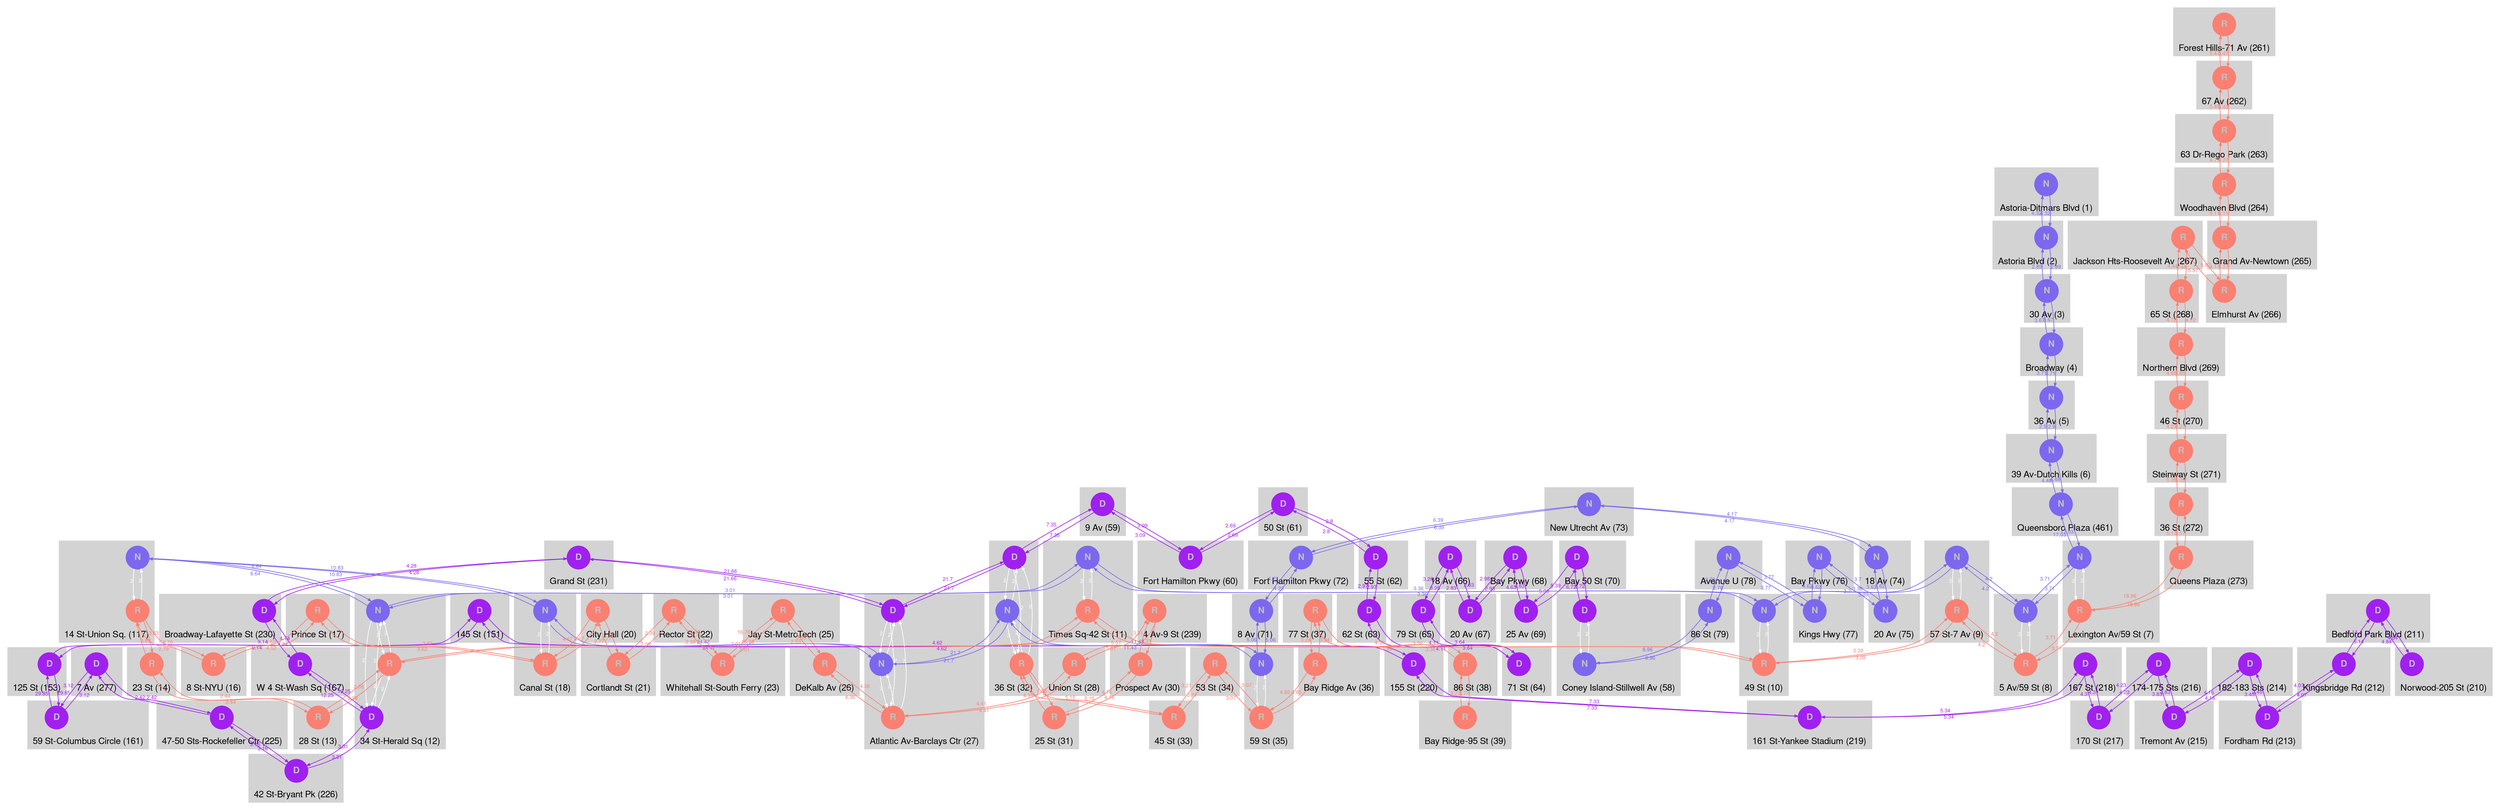 
digraph G {
	fontname="Helvetica,Arial,sans-serif";
	node [fontname="Helvetica,Arial,sans-serif bold" labelloc="c" shape="circle"];
	edge [fontname="Helvetica,Arial,sans-serif" fontsize=8 arrowsize=0.5];
  
  subgraph cluster_151 {
    style=filled;
		color=lightgrey;
		labelloc="b";
		node [style=filled];
    node [label="D" color=purple, fontcolor=gray]"151_D";
		label = "145 St (151)";
	}

  subgraph cluster_153 {
    style=filled;
		color=lightgrey;
		labelloc="b";
		node [style=filled];
    node [label="D" color=purple, fontcolor=gray]"153_D";
		label = "125 St (153)";
	}

  subgraph cluster_161 {
    style=filled;
		color=lightgrey;
		labelloc="b";
		node [style=filled];
    node [label="D" color=purple, fontcolor=gray]"161_D";
		label = "59 St-Columbus Circle (161)";
	}

  subgraph cluster_167 {
    style=filled;
		color=lightgrey;
		labelloc="b";
		node [style=filled];
    node [label="D" color=purple, fontcolor=gray]"167_D";
		label = "W 4 St-Wash Sq (167)";
	}

  subgraph cluster_25 {
    style=filled;
		color=lightgrey;
		labelloc="b";
		node [style=filled];
    node [label="R" color=salmon, fontcolor=gray]"25_R";
		label = "Jay St-MetroTech (25)";
	}

  subgraph cluster_211 {
    style=filled;
		color=lightgrey;
		labelloc="b";
		node [style=filled];
    node [label="D" color=purple, fontcolor=gray]"211_D";
		label = "Bedford Park Blvd (211)";
	}

  subgraph cluster_212 {
    style=filled;
		color=lightgrey;
		labelloc="b";
		node [style=filled];
    node [label="D" color=purple, fontcolor=gray]"212_D";
		label = "Kingsbridge Rd (212)";
	}

  subgraph cluster_213 {
    style=filled;
		color=lightgrey;
		labelloc="b";
		node [style=filled];
    node [label="D" color=purple, fontcolor=gray]"213_D";
		label = "Fordham Rd (213)";
	}

  subgraph cluster_214 {
    style=filled;
		color=lightgrey;
		labelloc="b";
		node [style=filled];
    node [label="D" color=purple, fontcolor=gray]"214_D";
		label = "182-183 Sts (214)";
	}

  subgraph cluster_215 {
    style=filled;
		color=lightgrey;
		labelloc="b";
		node [style=filled];
    node [label="D" color=purple, fontcolor=gray]"215_D";
		label = "Tremont Av (215)";
	}

  subgraph cluster_216 {
    style=filled;
		color=lightgrey;
		labelloc="b";
		node [style=filled];
    node [label="D" color=purple, fontcolor=gray]"216_D";
		label = "174-175 Sts (216)";
	}

  subgraph cluster_217 {
    style=filled;
		color=lightgrey;
		labelloc="b";
		node [style=filled];
    node [label="D" color=purple, fontcolor=gray]"217_D";
		label = "170 St (217)";
	}

  subgraph cluster_218 {
    style=filled;
		color=lightgrey;
		labelloc="b";
		node [style=filled];
    node [label="D" color=purple, fontcolor=gray]"218_D";
		label = "167 St (218)";
	}

  subgraph cluster_220 {
    style=filled;
		color=lightgrey;
		labelloc="b";
		node [style=filled];
    node [label="D" color=purple, fontcolor=gray]"220_D";
		label = "155 St (220)";
	}

  subgraph cluster_231 {
    style=filled;
		color=lightgrey;
		labelloc="b";
		node [style=filled];
    node [label="D" color=purple, fontcolor=gray]"231_D";
		label = "Grand St (231)";
	}

  subgraph cluster_219 {
    style=filled;
		color=lightgrey;
		labelloc="b";
		node [style=filled];
    node [label="D" color=purple, fontcolor=gray]"219_D";
		label = "161 St-Yankee Stadium (219)";
	}

  subgraph cluster_277 {
    style=filled;
		color=lightgrey;
		labelloc="b";
		node [style=filled];
    node [label="D" color=purple, fontcolor=gray]"277_D";
		label = "7 Av (277)";
	}

  subgraph cluster_225 {
    style=filled;
		color=lightgrey;
		labelloc="b";
		node [style=filled];
    node [label="D" color=purple, fontcolor=gray]"225_D";
		label = "47-50 Sts-Rockefeller Ctr (225)";
	}

  subgraph cluster_226 {
    style=filled;
		color=lightgrey;
		labelloc="b";
		node [style=filled];
    node [label="D" color=purple, fontcolor=gray]"226_D";
		label = "42 St-Bryant Pk (226)";
	}

  subgraph cluster_230 {
    style=filled;
		color=lightgrey;
		labelloc="b";
		node [style=filled];
    node [label="D" color=purple, fontcolor=gray]"230_D";
		label = "Broadway-Lafayette St (230)";
	}

  subgraph cluster_26 {
    style=filled;
		color=lightgrey;
		labelloc="b";
		node [style=filled];
    node [label="R" color=salmon, fontcolor=gray]"26_R";
		label = "DeKalb Av (26)";
	}

  subgraph cluster_59 {
    style=filled;
		color=lightgrey;
		labelloc="b";
		node [style=filled];
    node [label="D" color=purple, fontcolor=gray]"59_D";
		label = "9 Av (59)";
	}

  subgraph cluster_60 {
    style=filled;
		color=lightgrey;
		labelloc="b";
		node [style=filled];
    node [label="D" color=purple, fontcolor=gray]"60_D";
		label = "Fort Hamilton Pkwy (60)";
	}

  subgraph cluster_61 {
    style=filled;
		color=lightgrey;
		labelloc="b";
		node [style=filled];
    node [label="D" color=purple, fontcolor=gray]"61_D";
		label = "50 St (61)";
	}

  subgraph cluster_62 {
    style=filled;
		color=lightgrey;
		labelloc="b";
		node [style=filled];
    node [label="D" color=purple, fontcolor=gray]"62_D";
		label = "55 St (62)";
	}

  subgraph cluster_63 {
    style=filled;
		color=lightgrey;
		labelloc="b";
		node [style=filled];
    node [label="D" color=purple, fontcolor=gray]"63_D";
		label = "62 St (63)";
	}

  subgraph cluster_64 {
    style=filled;
		color=lightgrey;
		labelloc="b";
		node [style=filled];
    node [label="D" color=purple, fontcolor=gray]"64_D";
		label = "71 St (64)";
	}

  subgraph cluster_65 {
    style=filled;
		color=lightgrey;
		labelloc="b";
		node [style=filled];
    node [label="D" color=purple, fontcolor=gray]"65_D";
		label = "79 St (65)";
	}

  subgraph cluster_66 {
    style=filled;
		color=lightgrey;
		labelloc="b";
		node [style=filled];
    node [label="D" color=purple, fontcolor=gray]"66_D";
		label = "18 Av (66)";
	}

  subgraph cluster_67 {
    style=filled;
		color=lightgrey;
		labelloc="b";
		node [style=filled];
    node [label="D" color=purple, fontcolor=gray]"67_D";
		label = "20 Av (67)";
	}

  subgraph cluster_68 {
    style=filled;
		color=lightgrey;
		labelloc="b";
		node [style=filled];
    node [label="D" color=purple, fontcolor=gray]"68_D";
		label = "Bay Pkwy (68)";
	}

  subgraph cluster_69 {
    style=filled;
		color=lightgrey;
		labelloc="b";
		node [style=filled];
    node [label="D" color=purple, fontcolor=gray]"69_D";
		label = "25 Av (69)";
	}

  subgraph cluster_70 {
    style=filled;
		color=lightgrey;
		labelloc="b";
		node [style=filled];
    node [label="D" color=purple, fontcolor=gray]"70_D";
		label = "Bay 50 St (70)";
	}

  subgraph cluster_210 {
    style=filled;
		color=lightgrey;
		labelloc="b";
		node [style=filled];
    node [label="D" color=purple, fontcolor=gray]"210_D";
		label = "Norwood-205 St (210)";
	}

  subgraph cluster_58 {
    style=filled;
		color=lightgrey;
		labelloc="b";
		node [style=filled];
    node [label="D" color=purple, fontcolor=gray]"58_D";
		node [label="N" color=mediumslateblue, fontcolor=gray]"58_N";
		label = "Coney Island-Stillwell Av (58)";
	}

  subgraph cluster_32 {
    style=filled;
		color=lightgrey;
		labelloc="b";
		node [style=filled];
    node [label="D" color=purple, fontcolor=gray]"32_D";
		node [label="N" color=mediumslateblue, fontcolor=gray]"32_N";
		node [label="R" color=salmon, fontcolor=gray]"32_R";
		label = "36 St (32)";
	}

  subgraph cluster_27 {
    style=filled;
		color=lightgrey;
		labelloc="b";
		node [style=filled];
    node [label="D" color=purple, fontcolor=gray]"27_D";
		node [label="N" color=mediumslateblue, fontcolor=gray]"27_N";
		node [label="R" color=salmon, fontcolor=gray]"27_R";
		label = "Atlantic Av-Barclays Ctr (27)";
	}

  subgraph cluster_261 {
    style=filled;
		color=lightgrey;
		labelloc="b";
		node [style=filled];
    node [label="R" color=salmon, fontcolor=gray]"261_R";
		label = "Forest Hills-71 Av (261)";
	}

  subgraph cluster_267 {
    style=filled;
		color=lightgrey;
		labelloc="b";
		node [style=filled];
    node [label="R" color=salmon, fontcolor=gray]"267_R";
		label = "Jackson Hts-Roosevelt Av (267)";
	}

  subgraph cluster_273 {
    style=filled;
		color=lightgrey;
		labelloc="b";
		node [style=filled];
    node [label="R" color=salmon, fontcolor=gray]"273_R";
		label = "Queens Plaza (273)";
	}

  subgraph cluster_239 {
    style=filled;
		color=lightgrey;
		labelloc="b";
		node [style=filled];
    node [label="R" color=salmon, fontcolor=gray]"239_R";
		label = "4 Av-9 St (239)";
	}

  subgraph cluster_117 {
    style=filled;
		color=lightgrey;
		labelloc="b";
		node [style=filled];
    node [label="N" color=mediumslateblue, fontcolor=gray]"117_N";
		node [label="R" color=salmon, fontcolor=gray]"117_R";
		label = "14 St-Union Sq. (117)";
	}

  subgraph cluster_262 {
    style=filled;
		color=lightgrey;
		labelloc="b";
		node [style=filled];
    node [label="R" color=salmon, fontcolor=gray]"262_R";
		label = "67 Av (262)";
	}

  subgraph cluster_263 {
    style=filled;
		color=lightgrey;
		labelloc="b";
		node [style=filled];
    node [label="R" color=salmon, fontcolor=gray]"263_R";
		label = "63 Dr-Rego Park (263)";
	}

  subgraph cluster_264 {
    style=filled;
		color=lightgrey;
		labelloc="b";
		node [style=filled];
    node [label="R" color=salmon, fontcolor=gray]"264_R";
		label = "Woodhaven Blvd (264)";
	}

  subgraph cluster_265 {
    style=filled;
		color=lightgrey;
		labelloc="b";
		node [style=filled];
    node [label="R" color=salmon, fontcolor=gray]"265_R";
		label = "Grand Av-Newtown (265)";
	}

  subgraph cluster_266 {
    style=filled;
		color=lightgrey;
		labelloc="b";
		node [style=filled];
    node [label="R" color=salmon, fontcolor=gray]"266_R";
		label = "Elmhurst Av (266)";
	}

  subgraph cluster_268 {
    style=filled;
		color=lightgrey;
		labelloc="b";
		node [style=filled];
    node [label="R" color=salmon, fontcolor=gray]"268_R";
		label = "65 St (268)";
	}

  subgraph cluster_269 {
    style=filled;
		color=lightgrey;
		labelloc="b";
		node [style=filled];
    node [label="R" color=salmon, fontcolor=gray]"269_R";
		label = "Northern Blvd (269)";
	}

  subgraph cluster_270 {
    style=filled;
		color=lightgrey;
		labelloc="b";
		node [style=filled];
    node [label="R" color=salmon, fontcolor=gray]"270_R";
		label = "46 St (270)";
	}

  subgraph cluster_271 {
    style=filled;
		color=lightgrey;
		labelloc="b";
		node [style=filled];
    node [label="R" color=salmon, fontcolor=gray]"271_R";
		label = "Steinway St (271)";
	}

  subgraph cluster_272 {
    style=filled;
		color=lightgrey;
		labelloc="b";
		node [style=filled];
    node [label="R" color=salmon, fontcolor=gray]"272_R";
		label = "36 St (272)";
	}

  subgraph cluster_71 {
    style=filled;
		color=lightgrey;
		labelloc="b";
		node [style=filled];
    node [label="N" color=mediumslateblue, fontcolor=gray]"71_N";
		label = "8 Av (71)";
	}

  subgraph cluster_72 {
    style=filled;
		color=lightgrey;
		labelloc="b";
		node [style=filled];
    node [label="N" color=mediumslateblue, fontcolor=gray]"72_N";
		label = "Fort Hamilton Pkwy (72)";
	}

  subgraph cluster_73 {
    style=filled;
		color=lightgrey;
		labelloc="b";
		node [style=filled];
    node [label="N" color=mediumslateblue, fontcolor=gray]"73_N";
		label = "New Utrecht Av (73)";
	}

  subgraph cluster_74 {
    style=filled;
		color=lightgrey;
		labelloc="b";
		node [style=filled];
    node [label="N" color=mediumslateblue, fontcolor=gray]"74_N";
		label = "18 Av (74)";
	}

  subgraph cluster_75 {
    style=filled;
		color=lightgrey;
		labelloc="b";
		node [style=filled];
    node [label="N" color=mediumslateblue, fontcolor=gray]"75_N";
		label = "20 Av (75)";
	}

  subgraph cluster_76 {
    style=filled;
		color=lightgrey;
		labelloc="b";
		node [style=filled];
    node [label="N" color=mediumslateblue, fontcolor=gray]"76_N";
		label = "Bay Pkwy (76)";
	}

  subgraph cluster_77 {
    style=filled;
		color=lightgrey;
		labelloc="b";
		node [style=filled];
    node [label="N" color=mediumslateblue, fontcolor=gray]"77_N";
		label = "Kings Hwy (77)";
	}

  subgraph cluster_78 {
    style=filled;
		color=lightgrey;
		labelloc="b";
		node [style=filled];
    node [label="N" color=mediumslateblue, fontcolor=gray]"78_N";
		label = "Avenue U (78)";
	}

  subgraph cluster_79 {
    style=filled;
		color=lightgrey;
		labelloc="b";
		node [style=filled];
    node [label="N" color=mediumslateblue, fontcolor=gray]"79_N";
		label = "86 St (79)";
	}

  subgraph cluster_11 {
    style=filled;
		color=lightgrey;
		labelloc="b";
		node [style=filled];
    node [label="N" color=mediumslateblue, fontcolor=gray]"11_N";
		node [label="R" color=salmon, fontcolor=gray]"11_R";
		label = "Times Sq-42 St (11)";
	}

  subgraph cluster_9 {
    style=filled;
		color=lightgrey;
		labelloc="b";
		node [style=filled];
    node [label="N" color=mediumslateblue, fontcolor=gray]"9_N";
		node [label="R" color=salmon, fontcolor=gray]"9_R";
		label = "57 St-7 Av (9)";
	}

  subgraph cluster_12 {
    style=filled;
		color=lightgrey;
		labelloc="b";
		node [style=filled];
    node [label="N" color=mediumslateblue, fontcolor=gray]"12_N";
		node [label="R" color=salmon, fontcolor=gray]"12_R";
		node [label="D" color=purple, fontcolor=gray]"12_D";
		label = "34 St-Herald Sq (12)";
	}

  subgraph cluster_35 {
    style=filled;
		color=lightgrey;
		labelloc="b";
		node [style=filled];
    node [label="N" color=mediumslateblue, fontcolor=gray]"35_N";
		node [label="R" color=salmon, fontcolor=gray]"35_R";
		label = "59 St (35)";
	}

  subgraph cluster_10 {
    style=filled;
		color=lightgrey;
		labelloc="b";
		node [style=filled];
    node [label="N" color=mediumslateblue, fontcolor=gray]"10_N";
		node [label="R" color=salmon, fontcolor=gray]"10_R";
		label = "49 St (10)";
	}

  subgraph cluster_1 {
    style=filled;
		color=lightgrey;
		labelloc="b";
		node [style=filled];
    node [label="N" color=mediumslateblue, fontcolor=gray]"1_N";
		label = "Astoria-Ditmars Blvd (1)";
	}

  subgraph cluster_2 {
    style=filled;
		color=lightgrey;
		labelloc="b";
		node [style=filled];
    node [label="N" color=mediumslateblue, fontcolor=gray]"2_N";
		label = "Astoria Blvd (2)";
	}

  subgraph cluster_3 {
    style=filled;
		color=lightgrey;
		labelloc="b";
		node [style=filled];
    node [label="N" color=mediumslateblue, fontcolor=gray]"3_N";
		label = "30 Av (3)";
	}

  subgraph cluster_4 {
    style=filled;
		color=lightgrey;
		labelloc="b";
		node [style=filled];
    node [label="N" color=mediumslateblue, fontcolor=gray]"4_N";
		label = "Broadway (4)";
	}

  subgraph cluster_5 {
    style=filled;
		color=lightgrey;
		labelloc="b";
		node [style=filled];
    node [label="N" color=mediumslateblue, fontcolor=gray]"5_N";
		label = "36 Av (5)";
	}

  subgraph cluster_6 {
    style=filled;
		color=lightgrey;
		labelloc="b";
		node [style=filled];
    node [label="N" color=mediumslateblue, fontcolor=gray]"6_N";
		label = "39 Av-Dutch Kills (6)";
	}

  subgraph cluster_461 {
    style=filled;
		color=lightgrey;
		labelloc="b";
		node [style=filled];
    node [label="N" color=mediumslateblue, fontcolor=gray]"461_N";
		label = "Queensboro Plaza (461)";
	}

  subgraph cluster_7 {
    style=filled;
		color=lightgrey;
		labelloc="b";
		node [style=filled];
    node [label="N" color=mediumslateblue, fontcolor=gray]"7_N";
		node [label="R" color=salmon, fontcolor=gray]"7_R";
		label = "Lexington Av/59 St (7)";
	}

  subgraph cluster_8 {
    style=filled;
		color=lightgrey;
		labelloc="b";
		node [style=filled];
    node [label="N" color=mediumslateblue, fontcolor=gray]"8_N";
		node [label="R" color=salmon, fontcolor=gray]"8_R";
		label = "5 Av/59 St (8)";
	}

  subgraph cluster_28 {
    style=filled;
		color=lightgrey;
		labelloc="b";
		node [style=filled];
    node [label="R" color=salmon, fontcolor=gray]"28_R";
		label = "Union St (28)";
	}

  subgraph cluster_30 {
    style=filled;
		color=lightgrey;
		labelloc="b";
		node [style=filled];
    node [label="R" color=salmon, fontcolor=gray]"30_R";
		label = "Prospect Av (30)";
	}

  subgraph cluster_31 {
    style=filled;
		color=lightgrey;
		labelloc="b";
		node [style=filled];
    node [label="R" color=salmon, fontcolor=gray]"31_R";
		label = "25 St (31)";
	}

  subgraph cluster_33 {
    style=filled;
		color=lightgrey;
		labelloc="b";
		node [style=filled];
    node [label="R" color=salmon, fontcolor=gray]"33_R";
		label = "45 St (33)";
	}

  subgraph cluster_34 {
    style=filled;
		color=lightgrey;
		labelloc="b";
		node [style=filled];
    node [label="R" color=salmon, fontcolor=gray]"34_R";
		label = "53 St (34)";
	}

  subgraph cluster_36 {
    style=filled;
		color=lightgrey;
		labelloc="b";
		node [style=filled];
    node [label="R" color=salmon, fontcolor=gray]"36_R";
		label = "Bay Ridge Av (36)";
	}

  subgraph cluster_37 {
    style=filled;
		color=lightgrey;
		labelloc="b";
		node [style=filled];
    node [label="R" color=salmon, fontcolor=gray]"37_R";
		label = "77 St (37)";
	}

  subgraph cluster_38 {
    style=filled;
		color=lightgrey;
		labelloc="b";
		node [style=filled];
    node [label="R" color=salmon, fontcolor=gray]"38_R";
		label = "86 St (38)";
	}

  subgraph cluster_39 {
    style=filled;
		color=lightgrey;
		labelloc="b";
		node [style=filled];
    node [label="R" color=salmon, fontcolor=gray]"39_R";
		label = "Bay Ridge-95 St (39)";
	}

  subgraph cluster_13 {
    style=filled;
		color=lightgrey;
		labelloc="b";
		node [style=filled];
    node [label="R" color=salmon, fontcolor=gray]"13_R";
		label = "28 St (13)";
	}

  subgraph cluster_14 {
    style=filled;
		color=lightgrey;
		labelloc="b";
		node [style=filled];
    node [label="R" color=salmon, fontcolor=gray]"14_R";
		label = "23 St (14)";
	}

  subgraph cluster_16 {
    style=filled;
		color=lightgrey;
		labelloc="b";
		node [style=filled];
    node [label="R" color=salmon, fontcolor=gray]"16_R";
		label = "8 St-NYU (16)";
	}

  subgraph cluster_17 {
    style=filled;
		color=lightgrey;
		labelloc="b";
		node [style=filled];
    node [label="R" color=salmon, fontcolor=gray]"17_R";
		label = "Prince St (17)";
	}

  subgraph cluster_18 {
    style=filled;
		color=lightgrey;
		labelloc="b";
		node [style=filled];
    node [label="N" color=mediumslateblue, fontcolor=gray]"18_N";
		node [label="R" color=salmon, fontcolor=gray]"18_R";
		label = "Canal St (18)";
	}

  subgraph cluster_20 {
    style=filled;
		color=lightgrey;
		labelloc="b";
		node [style=filled];
    node [label="R" color=salmon, fontcolor=gray]"20_R";
		label = "City Hall (20)";
	}

  subgraph cluster_21 {
    style=filled;
		color=lightgrey;
		labelloc="b";
		node [style=filled];
    node [label="R" color=salmon, fontcolor=gray]"21_R";
		label = "Cortlandt St (21)";
	}

  subgraph cluster_22 {
    style=filled;
		color=lightgrey;
		labelloc="b";
		node [style=filled];
    node [label="R" color=salmon, fontcolor=gray]"22_R";
		label = "Rector St (22)";
	}

  subgraph cluster_23 {
    style=filled;
		color=lightgrey;
		labelloc="b";
		node [style=filled];
    node [label="R" color=salmon, fontcolor=gray]"23_R";
		label = "Whitehall St-South Ferry (23)";
	}

  "151_D" -> "220_D"[xlabel=4.62, color=purple fontcolor=purple fontsize=8 arrowsize=0.5];
	"151_D" -> "153_D"[xlabel=9.14, color=purple fontcolor=purple fontsize=8 arrowsize=0.5];
	"153_D" -> "151_D"[xlabel=9.14, color=purple fontcolor=purple fontsize=8 arrowsize=0.5];
	"153_D" -> "161_D"[xlabel=29.85, color=purple fontcolor=purple fontsize=8 arrowsize=0.5];
	"161_D" -> "277_D"[xlabel=3.12, color=purple fontcolor=purple fontsize=8 arrowsize=0.5];
	"161_D" -> "153_D"[xlabel=29.85, color=purple fontcolor=purple fontsize=8 arrowsize=0.5];
	"167_D" -> "230_D"[xlabel=4.74, color=purple fontcolor=purple fontsize=8 arrowsize=0.5];
	"167_D" -> "12_D"[xlabel=12.25, color=purple fontcolor=purple fontsize=8 arrowsize=0.5];
	"25_R" -> "23_R"[xlabel=16.76, color=salmon fontcolor=salmon fontsize=8 arrowsize=0.5];
	"25_R" -> "26_R"[xlabel=2.53, color=salmon fontcolor=salmon fontsize=8 arrowsize=0.5];
	"211_D" -> "210_D"[xlabel=4.84, color=purple fontcolor=purple fontsize=8 arrowsize=0.5];
	"211_D" -> "212_D"[xlabel=5.14, color=purple fontcolor=purple fontsize=8 arrowsize=0.5];
	"212_D" -> "211_D"[xlabel=5.14, color=purple fontcolor=purple fontsize=8 arrowsize=0.5];
	"212_D" -> "213_D"[xlabel=4.07, color=purple fontcolor=purple fontsize=8 arrowsize=0.5];
	"213_D" -> "212_D"[xlabel=4.07, color=purple fontcolor=purple fontsize=8 arrowsize=0.5];
	"213_D" -> "214_D"[xlabel=3.45, color=purple fontcolor=purple fontsize=8 arrowsize=0.5];
	"214_D" -> "213_D"[xlabel=3.45, color=purple fontcolor=purple fontsize=8 arrowsize=0.5];
	"214_D" -> "215_D"[xlabel=4.16, color=purple fontcolor=purple fontsize=8 arrowsize=0.5];
	"215_D" -> "214_D"[xlabel=4.16, color=purple fontcolor=purple fontsize=8 arrowsize=0.5];
	"215_D" -> "216_D"[xlabel=3.83, color=purple fontcolor=purple fontsize=8 arrowsize=0.5];
	"216_D" -> "215_D"[xlabel=3.83, color=purple fontcolor=purple fontsize=8 arrowsize=0.5];
	"216_D" -> "217_D"[xlabel=4.23, color=purple fontcolor=purple fontsize=8 arrowsize=0.5];
	"217_D" -> "216_D"[xlabel=4.23, color=purple fontcolor=purple fontsize=8 arrowsize=0.5];
	"217_D" -> "218_D"[xlabel=4.3, color=purple fontcolor=purple fontsize=8 arrowsize=0.5];
	"218_D" -> "217_D"[xlabel=4.3, color=purple fontcolor=purple fontsize=8 arrowsize=0.5];
	"218_D" -> "219_D"[xlabel=5.34, color=purple fontcolor=purple fontsize=8 arrowsize=0.5];
	"220_D" -> "219_D"[xlabel=7.33, color=purple fontcolor=purple fontsize=8 arrowsize=0.5];
	"220_D" -> "151_D"[xlabel=4.62, color=purple fontcolor=purple fontsize=8 arrowsize=0.5];
	"231_D" -> "230_D"[xlabel=4.28, color=purple fontcolor=purple fontsize=8 arrowsize=0.5];
	"231_D" -> "27_D"[xlabel=21.66, color=purple fontcolor=purple fontsize=8 arrowsize=0.5];
	"219_D" -> "218_D"[xlabel=5.34, color=purple fontcolor=purple fontsize=8 arrowsize=0.5];
	"219_D" -> "220_D"[xlabel=7.33, color=purple fontcolor=purple fontsize=8 arrowsize=0.5];
	"277_D" -> "161_D"[xlabel=3.12, color=purple fontcolor=purple fontsize=8 arrowsize=0.5];
	"277_D" -> "225_D"[xlabel=2.42, color=purple fontcolor=purple fontsize=8 arrowsize=0.5];
	"225_D" -> "277_D"[xlabel=2.42, color=purple fontcolor=purple fontsize=8 arrowsize=0.5];
	"225_D" -> "226_D"[xlabel=3.16, color=purple fontcolor=purple fontsize=8 arrowsize=0.5];
	"226_D" -> "225_D"[xlabel=3.16, color=purple fontcolor=purple fontsize=8 arrowsize=0.5];
	"226_D" -> "12_D"[xlabel=3.31, color=purple fontcolor=purple fontsize=8 arrowsize=0.5];
	"230_D" -> "167_D"[xlabel=4.74, color=purple fontcolor=purple fontsize=8 arrowsize=0.5];
	"230_D" -> "231_D"[xlabel=4.28, color=purple fontcolor=purple fontsize=8 arrowsize=0.5];
	"26_R" -> "27_R"[xlabel=4.36, color=salmon fontcolor=salmon fontsize=8 arrowsize=0.5];
	"26_R" -> "25_R"[xlabel=2.53, color=salmon fontcolor=salmon fontsize=8 arrowsize=0.5];
	"59_D" -> "32_D"[xlabel=7.35, color=purple fontcolor=purple fontsize=8 arrowsize=0.5];
	"59_D" -> "60_D"[xlabel=3.09, color=purple fontcolor=purple fontsize=8 arrowsize=0.5];
	"60_D" -> "59_D"[xlabel=3.09, color=purple fontcolor=purple fontsize=8 arrowsize=0.5];
	"60_D" -> "61_D"[xlabel=2.69, color=purple fontcolor=purple fontsize=8 arrowsize=0.5];
	"61_D" -> "60_D"[xlabel=2.69, color=purple fontcolor=purple fontsize=8 arrowsize=0.5];
	"61_D" -> "62_D"[xlabel=2.8, color=purple fontcolor=purple fontsize=8 arrowsize=0.5];
	"62_D" -> "61_D"[xlabel=2.8, color=purple fontcolor=purple fontsize=8 arrowsize=0.5];
	"62_D" -> "63_D"[xlabel=2.97, color=purple fontcolor=purple fontsize=8 arrowsize=0.5];
	"63_D" -> "62_D"[xlabel=2.97, color=purple fontcolor=purple fontsize=8 arrowsize=0.5];
	"63_D" -> "64_D"[xlabel=4.11, color=purple fontcolor=purple fontsize=8 arrowsize=0.5];
	"64_D" -> "63_D"[xlabel=4.11, color=purple fontcolor=purple fontsize=8 arrowsize=0.5];
	"64_D" -> "65_D"[xlabel=3.64, color=purple fontcolor=purple fontsize=8 arrowsize=0.5];
	"65_D" -> "64_D"[xlabel=3.64, color=purple fontcolor=purple fontsize=8 arrowsize=0.5];
	"65_D" -> "66_D"[xlabel=3.25, color=purple fontcolor=purple fontsize=8 arrowsize=0.5];
	"66_D" -> "65_D"[xlabel=3.25, color=purple fontcolor=purple fontsize=8 arrowsize=0.5];
	"66_D" -> "67_D"[xlabel=2.83, color=purple fontcolor=purple fontsize=8 arrowsize=0.5];
	"67_D" -> "66_D"[xlabel=2.83, color=purple fontcolor=purple fontsize=8 arrowsize=0.5];
	"67_D" -> "68_D"[xlabel=2.98, color=purple fontcolor=purple fontsize=8 arrowsize=0.5];
	"68_D" -> "67_D"[xlabel=2.98, color=purple fontcolor=purple fontsize=8 arrowsize=0.5];
	"68_D" -> "69_D"[xlabel=4.63, color=purple fontcolor=purple fontsize=8 arrowsize=0.5];
	"69_D" -> "68_D"[xlabel=4.63, color=purple fontcolor=purple fontsize=8 arrowsize=0.5];
	"69_D" -> "70_D"[xlabel=5.39, color=purple fontcolor=purple fontsize=8 arrowsize=0.5];
	"70_D" -> "69_D"[xlabel=5.39, color=purple fontcolor=purple fontsize=8 arrowsize=0.5];
	"70_D" -> "58_D"[xlabel=6.72, color=purple fontcolor=purple fontsize=8 arrowsize=0.5];
	"210_D" -> "211_D"[xlabel=4.84, color=purple fontcolor=purple fontsize=8 arrowsize=0.5];
	"58_D" -> "58_N"[xlabel=2, color=white fontcolor=white fontsize=8 arrowsize=0.5];
	"58_D" -> "70_D"[xlabel=6.72, color=purple fontcolor=purple fontsize=8 arrowsize=0.5];
	"58_N" -> "58_D"[xlabel=2, color=white fontcolor=white fontsize=8 arrowsize=0.5];
	"58_N" -> "79_N"[xlabel=8.96, color=mediumslateblue fontcolor=mediumslateblue fontsize=8 arrowsize=0.5];
	"32_D" -> "32_N"[xlabel=2, color=white fontcolor=white fontsize=8 arrowsize=0.5];
	"32_D" -> "32_R"[xlabel=2, color=white fontcolor=white fontsize=8 arrowsize=0.5];
	"32_D" -> "59_D"[xlabel=7.35, color=purple fontcolor=purple fontsize=8 arrowsize=0.5];
	"32_D" -> "27_D"[xlabel=21.7, color=purple fontcolor=purple fontsize=8 arrowsize=0.5];
	"32_N" -> "32_D"[xlabel=2, color=white fontcolor=white fontsize=8 arrowsize=0.5];
	"32_N" -> "32_R"[xlabel=2, color=white fontcolor=white fontsize=8 arrowsize=0.5];
	"32_N" -> "27_N"[xlabel=21.7, color=mediumslateblue fontcolor=mediumslateblue fontsize=8 arrowsize=0.5];
	"32_N" -> "35_N"[xlabel=11.43, color=mediumslateblue fontcolor=mediumslateblue fontsize=8 arrowsize=0.5];
	"32_R" -> "32_D"[xlabel=2, color=white fontcolor=white fontsize=8 arrowsize=0.5];
	"32_R" -> "32_N"[xlabel=2, color=white fontcolor=white fontsize=8 arrowsize=0.5];
	"32_R" -> "31_R"[xlabel=4.35, color=salmon fontcolor=salmon fontsize=8 arrowsize=0.5];
	"32_R" -> "33_R"[xlabel=5.15, color=salmon fontcolor=salmon fontsize=8 arrowsize=0.5];
	"27_D" -> "27_N"[xlabel=2, color=white fontcolor=white fontsize=8 arrowsize=0.5];
	"27_D" -> "27_R"[xlabel=2, color=white fontcolor=white fontsize=8 arrowsize=0.5];
	"27_D" -> "32_D"[xlabel=21.7, color=purple fontcolor=purple fontsize=8 arrowsize=0.5];
	"27_D" -> "231_D"[xlabel=21.66, color=purple fontcolor=purple fontsize=8 arrowsize=0.5];
	"27_N" -> "27_D"[xlabel=2, color=white fontcolor=white fontsize=8 arrowsize=0.5];
	"27_N" -> "27_R"[xlabel=2, color=white fontcolor=white fontsize=8 arrowsize=0.5];
	"27_N" -> "32_N"[xlabel=21.7, color=mediumslateblue fontcolor=mediumslateblue fontsize=8 arrowsize=0.5];
	"27_N" -> "18_N"[xlabel=24.47, color=mediumslateblue fontcolor=mediumslateblue fontsize=8 arrowsize=0.5];
	"27_R" -> "27_D"[xlabel=2, color=white fontcolor=white fontsize=8 arrowsize=0.5];
	"27_R" -> "27_N"[xlabel=2, color=white fontcolor=white fontsize=8 arrowsize=0.5];
	"27_R" -> "28_R"[xlabel=4.41, color=salmon fontcolor=salmon fontsize=8 arrowsize=0.5];
	"27_R" -> "26_R"[xlabel=4.36, color=salmon fontcolor=salmon fontsize=8 arrowsize=0.5];
	"261_R" -> "262_R"[xlabel=5.47, color=salmon fontcolor=salmon fontsize=8 arrowsize=0.5];
	"267_R" -> "266_R"[xlabel=5.87, color=salmon fontcolor=salmon fontsize=8 arrowsize=0.5];
	"267_R" -> "268_R"[xlabel=4.44, color=salmon fontcolor=salmon fontsize=8 arrowsize=0.5];
	"273_R" -> "272_R"[xlabel=5.17, color=salmon fontcolor=salmon fontsize=8 arrowsize=0.5];
	"273_R" -> "7_R"[xlabel=18.96, color=salmon fontcolor=salmon fontsize=8 arrowsize=0.5];
	"239_R" -> "28_R"[xlabel=5.57, color=salmon fontcolor=salmon fontsize=8 arrowsize=0.5];
	"239_R" -> "30_R"[xlabel=3.31, color=salmon fontcolor=salmon fontsize=8 arrowsize=0.5];
	"117_N" -> "117_R"[xlabel=2, color=white fontcolor=white fontsize=8 arrowsize=0.5];
	"117_N" -> "12_N"[xlabel=8.64, color=mediumslateblue fontcolor=mediumslateblue fontsize=8 arrowsize=0.5];
	"117_N" -> "18_N"[xlabel=10.83, color=mediumslateblue fontcolor=mediumslateblue fontsize=8 arrowsize=0.5];
	"117_R" -> "117_N"[xlabel=2, color=white fontcolor=white fontsize=8 arrowsize=0.5];
	"117_R" -> "16_R"[xlabel=2.79, color=salmon fontcolor=salmon fontsize=8 arrowsize=0.5];
	"117_R" -> "14_R"[xlabel=3.83, color=salmon fontcolor=salmon fontsize=8 arrowsize=0.5];
	"262_R" -> "261_R"[xlabel=5.47, color=salmon fontcolor=salmon fontsize=8 arrowsize=0.5];
	"262_R" -> "263_R"[xlabel=5.45, color=salmon fontcolor=salmon fontsize=8 arrowsize=0.5];
	"263_R" -> "262_R"[xlabel=5.45, color=salmon fontcolor=salmon fontsize=8 arrowsize=0.5];
	"263_R" -> "264_R"[xlabel=4.77, color=salmon fontcolor=salmon fontsize=8 arrowsize=0.5];
	"264_R" -> "263_R"[xlabel=4.77, color=salmon fontcolor=salmon fontsize=8 arrowsize=0.5];
	"264_R" -> "265_R"[xlabel=5.11, color=salmon fontcolor=salmon fontsize=8 arrowsize=0.5];
	"265_R" -> "264_R"[xlabel=5.11, color=salmon fontcolor=salmon fontsize=8 arrowsize=0.5];
	"265_R" -> "266_R"[xlabel=4.17, color=salmon fontcolor=salmon fontsize=8 arrowsize=0.5];
	"266_R" -> "265_R"[xlabel=4.17, color=salmon fontcolor=salmon fontsize=8 arrowsize=0.5];
	"266_R" -> "267_R"[xlabel=5.87, color=salmon fontcolor=salmon fontsize=8 arrowsize=0.5];
	"268_R" -> "267_R"[xlabel=4.44, color=salmon fontcolor=salmon fontsize=8 arrowsize=0.5];
	"268_R" -> "269_R"[xlabel=4.72, color=salmon fontcolor=salmon fontsize=8 arrowsize=0.5];
	"269_R" -> "268_R"[xlabel=4.72, color=salmon fontcolor=salmon fontsize=8 arrowsize=0.5];
	"269_R" -> "270_R"[xlabel=4.65, color=salmon fontcolor=salmon fontsize=8 arrowsize=0.5];
	"270_R" -> "269_R"[xlabel=4.65, color=salmon fontcolor=salmon fontsize=8 arrowsize=0.5];
	"270_R" -> "271_R"[xlabel=4.27, color=salmon fontcolor=salmon fontsize=8 arrowsize=0.5];
	"271_R" -> "270_R"[xlabel=4.27, color=salmon fontcolor=salmon fontsize=8 arrowsize=0.5];
	"271_R" -> "272_R"[xlabel=5.39, color=salmon fontcolor=salmon fontsize=8 arrowsize=0.5];
	"272_R" -> "271_R"[xlabel=5.39, color=salmon fontcolor=salmon fontsize=8 arrowsize=0.5];
	"272_R" -> "273_R"[xlabel=5.17, color=salmon fontcolor=salmon fontsize=8 arrowsize=0.5];
	"71_N" -> "35_N"[xlabel=5.06, color=mediumslateblue fontcolor=mediumslateblue fontsize=8 arrowsize=0.5];
	"71_N" -> "72_N"[xlabel=4.23, color=mediumslateblue fontcolor=mediumslateblue fontsize=8 arrowsize=0.5];
	"72_N" -> "71_N"[xlabel=4.23, color=mediumslateblue fontcolor=mediumslateblue fontsize=8 arrowsize=0.5];
	"72_N" -> "73_N"[xlabel=6.39, color=mediumslateblue fontcolor=mediumslateblue fontsize=8 arrowsize=0.5];
	"73_N" -> "72_N"[xlabel=6.39, color=mediumslateblue fontcolor=mediumslateblue fontsize=8 arrowsize=0.5];
	"73_N" -> "74_N"[xlabel=4.17, color=mediumslateblue fontcolor=mediumslateblue fontsize=8 arrowsize=0.5];
	"74_N" -> "73_N"[xlabel=4.17, color=mediumslateblue fontcolor=mediumslateblue fontsize=8 arrowsize=0.5];
	"74_N" -> "75_N"[xlabel=3.62, color=mediumslateblue fontcolor=mediumslateblue fontsize=8 arrowsize=0.5];
	"75_N" -> "74_N"[xlabel=3.62, color=mediumslateblue fontcolor=mediumslateblue fontsize=8 arrowsize=0.5];
	"75_N" -> "76_N"[xlabel=3.7, color=mediumslateblue fontcolor=mediumslateblue fontsize=8 arrowsize=0.5];
	"76_N" -> "75_N"[xlabel=3.7, color=mediumslateblue fontcolor=mediumslateblue fontsize=8 arrowsize=0.5];
	"76_N" -> "77_N"[xlabel=4.62, color=mediumslateblue fontcolor=mediumslateblue fontsize=8 arrowsize=0.5];
	"77_N" -> "76_N"[xlabel=4.62, color=mediumslateblue fontcolor=mediumslateblue fontsize=8 arrowsize=0.5];
	"77_N" -> "78_N"[xlabel=3.77, color=mediumslateblue fontcolor=mediumslateblue fontsize=8 arrowsize=0.5];
	"78_N" -> "77_N"[xlabel=3.77, color=mediumslateblue fontcolor=mediumslateblue fontsize=8 arrowsize=0.5];
	"78_N" -> "79_N"[xlabel=2.78, color=mediumslateblue fontcolor=mediumslateblue fontsize=8 arrowsize=0.5];
	"79_N" -> "78_N"[xlabel=2.78, color=mediumslateblue fontcolor=mediumslateblue fontsize=8 arrowsize=0.5];
	"79_N" -> "58_N"[xlabel=8.96, color=mediumslateblue fontcolor=mediumslateblue fontsize=8 arrowsize=0.5];
	"11_N" -> "11_R"[xlabel=2, color=white fontcolor=white fontsize=8 arrowsize=0.5];
	"11_N" -> "12_N"[xlabel=3.01, color=mediumslateblue fontcolor=mediumslateblue fontsize=8 arrowsize=0.5];
	"11_N" -> "10_N"[xlabel=3.36, color=mediumslateblue fontcolor=mediumslateblue fontsize=8 arrowsize=0.5];
	"11_R" -> "11_N"[xlabel=2, color=white fontcolor=white fontsize=8 arrowsize=0.5];
	"11_R" -> "12_R"[xlabel=3.01, color=salmon fontcolor=salmon fontsize=8 arrowsize=0.5];
	"11_R" -> "10_R"[xlabel=3.36, color=salmon fontcolor=salmon fontsize=8 arrowsize=0.5];
	"9_N" -> "9_R"[xlabel=2, color=white fontcolor=white fontsize=8 arrowsize=0.5];
	"9_N" -> "10_N"[xlabel=3.39, color=mediumslateblue fontcolor=mediumslateblue fontsize=8 arrowsize=0.5];
	"9_N" -> "8_N"[xlabel=4.2, color=mediumslateblue fontcolor=mediumslateblue fontsize=8 arrowsize=0.5];
	"9_R" -> "9_N"[xlabel=2, color=white fontcolor=white fontsize=8 arrowsize=0.5];
	"9_R" -> "10_R"[xlabel=3.39, color=salmon fontcolor=salmon fontsize=8 arrowsize=0.5];
	"9_R" -> "8_R"[xlabel=4.2, color=salmon fontcolor=salmon fontsize=8 arrowsize=0.5];
	"12_N" -> "12_R"[xlabel=2, color=white fontcolor=white fontsize=8 arrowsize=0.5];
	"12_N" -> "12_D"[xlabel=2, color=white fontcolor=white fontsize=8 arrowsize=0.5];
	"12_N" -> "11_N"[xlabel=3.01, color=mediumslateblue fontcolor=mediumslateblue fontsize=8 arrowsize=0.5];
	"12_N" -> "117_N"[xlabel=8.64, color=mediumslateblue fontcolor=mediumslateblue fontsize=8 arrowsize=0.5];
	"12_R" -> "12_N"[xlabel=2, color=white fontcolor=white fontsize=8 arrowsize=0.5];
	"12_R" -> "12_D"[xlabel=2, color=white fontcolor=white fontsize=8 arrowsize=0.5];
	"12_R" -> "11_R"[xlabel=3.01, color=salmon fontcolor=salmon fontsize=8 arrowsize=0.5];
	"12_R" -> "13_R"[xlabel=2.38, color=salmon fontcolor=salmon fontsize=8 arrowsize=0.5];
	"12_D" -> "12_N"[xlabel=2, color=white fontcolor=white fontsize=8 arrowsize=0.5];
	"12_D" -> "12_R"[xlabel=2, color=white fontcolor=white fontsize=8 arrowsize=0.5];
	"12_D" -> "226_D"[xlabel=3.31, color=purple fontcolor=purple fontsize=8 arrowsize=0.5];
	"12_D" -> "167_D"[xlabel=12.25, color=purple fontcolor=purple fontsize=8 arrowsize=0.5];
	"35_N" -> "35_R"[xlabel=2, color=white fontcolor=white fontsize=8 arrowsize=0.5];
	"35_N" -> "71_N"[xlabel=5.06, color=mediumslateblue fontcolor=mediumslateblue fontsize=8 arrowsize=0.5];
	"35_N" -> "32_N"[xlabel=11.43, color=mediumslateblue fontcolor=mediumslateblue fontsize=8 arrowsize=0.5];
	"35_R" -> "35_N"[xlabel=2, color=white fontcolor=white fontsize=8 arrowsize=0.5];
	"35_R" -> "34_R"[xlabel=3.07, color=salmon fontcolor=salmon fontsize=8 arrowsize=0.5];
	"35_R" -> "36_R"[xlabel=4.85, color=salmon fontcolor=salmon fontsize=8 arrowsize=0.5];
	"10_N" -> "10_R"[xlabel=2, color=white fontcolor=white fontsize=8 arrowsize=0.5];
	"10_N" -> "9_N"[xlabel=3.39, color=mediumslateblue fontcolor=mediumslateblue fontsize=8 arrowsize=0.5];
	"10_N" -> "11_N"[xlabel=3.36, color=mediumslateblue fontcolor=mediumslateblue fontsize=8 arrowsize=0.5];
	"10_R" -> "10_N"[xlabel=2, color=white fontcolor=white fontsize=8 arrowsize=0.5];
	"10_R" -> "9_R"[xlabel=3.39, color=salmon fontcolor=salmon fontsize=8 arrowsize=0.5];
	"10_R" -> "11_R"[xlabel=3.36, color=salmon fontcolor=salmon fontsize=8 arrowsize=0.5];
	"1_N" -> "2_N"[xlabel=4.32, color=mediumslateblue fontcolor=mediumslateblue fontsize=8 arrowsize=0.5];
	"2_N" -> "1_N"[xlabel=4.32, color=mediumslateblue fontcolor=mediumslateblue fontsize=8 arrowsize=0.5];
	"2_N" -> "3_N"[xlabel=2.89, color=mediumslateblue fontcolor=mediumslateblue fontsize=8 arrowsize=0.5];
	"3_N" -> "2_N"[xlabel=2.89, color=mediumslateblue fontcolor=mediumslateblue fontsize=8 arrowsize=0.5];
	"3_N" -> "4_N"[xlabel=3.67, color=mediumslateblue fontcolor=mediumslateblue fontsize=8 arrowsize=0.5];
	"4_N" -> "3_N"[xlabel=3.67, color=mediumslateblue fontcolor=mediumslateblue fontsize=8 arrowsize=0.5];
	"4_N" -> "5_N"[xlabel=3.71, color=mediumslateblue fontcolor=mediumslateblue fontsize=8 arrowsize=0.5];
	"5_N" -> "4_N"[xlabel=3.71, color=mediumslateblue fontcolor=mediumslateblue fontsize=8 arrowsize=0.5];
	"5_N" -> "6_N"[xlabel=2.9, color=mediumslateblue fontcolor=mediumslateblue fontsize=8 arrowsize=0.5];
	"6_N" -> "5_N"[xlabel=2.9, color=mediumslateblue fontcolor=mediumslateblue fontsize=8 arrowsize=0.5];
	"6_N" -> "461_N"[xlabel=4.48, color=mediumslateblue fontcolor=mediumslateblue fontsize=8 arrowsize=0.5];
	"461_N" -> "6_N"[xlabel=4.48, color=mediumslateblue fontcolor=mediumslateblue fontsize=8 arrowsize=0.5];
	"461_N" -> "7_N"[xlabel=17.03, color=mediumslateblue fontcolor=mediumslateblue fontsize=8 arrowsize=0.5];
	"7_N" -> "7_R"[xlabel=2, color=white fontcolor=white fontsize=8 arrowsize=0.5];
	"7_N" -> "461_N"[xlabel=17.03, color=mediumslateblue fontcolor=mediumslateblue fontsize=8 arrowsize=0.5];
	"7_N" -> "8_N"[xlabel=3.71, color=mediumslateblue fontcolor=mediumslateblue fontsize=8 arrowsize=0.5];
	"7_R" -> "7_N"[xlabel=2, color=white fontcolor=white fontsize=8 arrowsize=0.5];
	"7_R" -> "8_R"[xlabel=3.71, color=salmon fontcolor=salmon fontsize=8 arrowsize=0.5];
	"7_R" -> "273_R"[xlabel=18.96, color=salmon fontcolor=salmon fontsize=8 arrowsize=0.5];
	"8_N" -> "8_R"[xlabel=2, color=white fontcolor=white fontsize=8 arrowsize=0.5];
	"8_N" -> "7_N"[xlabel=3.71, color=mediumslateblue fontcolor=mediumslateblue fontsize=8 arrowsize=0.5];
	"8_N" -> "9_N"[xlabel=4.2, color=mediumslateblue fontcolor=mediumslateblue fontsize=8 arrowsize=0.5];
	"8_R" -> "8_N"[xlabel=2, color=white fontcolor=white fontsize=8 arrowsize=0.5];
	"8_R" -> "7_R"[xlabel=3.71, color=salmon fontcolor=salmon fontsize=8 arrowsize=0.5];
	"8_R" -> "9_R"[xlabel=4.2, color=salmon fontcolor=salmon fontsize=8 arrowsize=0.5];
	"28_R" -> "27_R"[xlabel=4.41, color=salmon fontcolor=salmon fontsize=8 arrowsize=0.5];
	"28_R" -> "239_R"[xlabel=5.57, color=salmon fontcolor=salmon fontsize=8 arrowsize=0.5];
	"30_R" -> "239_R"[xlabel=3.31, color=salmon fontcolor=salmon fontsize=8 arrowsize=0.5];
	"30_R" -> "31_R"[xlabel=4.16, color=salmon fontcolor=salmon fontsize=8 arrowsize=0.5];
	"31_R" -> "30_R"[xlabel=4.16, color=salmon fontcolor=salmon fontsize=8 arrowsize=0.5];
	"31_R" -> "32_R"[xlabel=4.35, color=salmon fontcolor=salmon fontsize=8 arrowsize=0.5];
	"33_R" -> "32_R"[xlabel=5.15, color=salmon fontcolor=salmon fontsize=8 arrowsize=0.5];
	"33_R" -> "34_R"[xlabel=3.21, color=salmon fontcolor=salmon fontsize=8 arrowsize=0.5];
	"34_R" -> "33_R"[xlabel=3.21, color=salmon fontcolor=salmon fontsize=8 arrowsize=0.5];
	"34_R" -> "35_R"[xlabel=3.07, color=salmon fontcolor=salmon fontsize=8 arrowsize=0.5];
	"36_R" -> "35_R"[xlabel=4.85, color=salmon fontcolor=salmon fontsize=8 arrowsize=0.5];
	"36_R" -> "37_R"[xlabel=3.24, color=salmon fontcolor=salmon fontsize=8 arrowsize=0.5];
	"37_R" -> "36_R"[xlabel=3.24, color=salmon fontcolor=salmon fontsize=8 arrowsize=0.5];
	"37_R" -> "38_R"[xlabel=4.38, color=salmon fontcolor=salmon fontsize=8 arrowsize=0.5];
	"38_R" -> "37_R"[xlabel=4.38, color=salmon fontcolor=salmon fontsize=8 arrowsize=0.5];
	"38_R" -> "39_R"[xlabel=3.77, color=salmon fontcolor=salmon fontsize=8 arrowsize=0.5];
	"39_R" -> "38_R"[xlabel=3.77, color=salmon fontcolor=salmon fontsize=8 arrowsize=0.5];
	"13_R" -> "12_R"[xlabel=2.38, color=salmon fontcolor=salmon fontsize=8 arrowsize=0.5];
	"13_R" -> "14_R"[xlabel=2.44, color=salmon fontcolor=salmon fontsize=8 arrowsize=0.5];
	"14_R" -> "13_R"[xlabel=2.44, color=salmon fontcolor=salmon fontsize=8 arrowsize=0.5];
	"14_R" -> "117_R"[xlabel=3.83, color=salmon fontcolor=salmon fontsize=8 arrowsize=0.5];
	"16_R" -> "117_R"[xlabel=2.79, color=salmon fontcolor=salmon fontsize=8 arrowsize=0.5];
	"16_R" -> "17_R"[xlabel=4.52, color=salmon fontcolor=salmon fontsize=8 arrowsize=0.5];
	"17_R" -> "16_R"[xlabel=4.52, color=salmon fontcolor=salmon fontsize=8 arrowsize=0.5];
	"17_R" -> "18_R"[xlabel=3.62, color=salmon fontcolor=salmon fontsize=8 arrowsize=0.5];
	"18_N" -> "18_R"[xlabel=2, color=white fontcolor=white fontsize=8 arrowsize=0.5];
	"18_N" -> "117_N"[xlabel=10.83, color=mediumslateblue fontcolor=mediumslateblue fontsize=8 arrowsize=0.5];
	"18_N" -> "27_N"[xlabel=24.47, color=mediumslateblue fontcolor=mediumslateblue fontsize=8 arrowsize=0.5];
	"18_R" -> "18_N"[xlabel=2, color=white fontcolor=white fontsize=8 arrowsize=0.5];
	"18_R" -> "17_R"[xlabel=3.62, color=salmon fontcolor=salmon fontsize=8 arrowsize=0.5];
	"18_R" -> "20_R"[xlabel=4.67, color=salmon fontcolor=salmon fontsize=8 arrowsize=0.5];
	"20_R" -> "18_R"[xlabel=4.67, color=salmon fontcolor=salmon fontsize=8 arrowsize=0.5];
	"20_R" -> "21_R"[xlabel=2.77, color=salmon fontcolor=salmon fontsize=8 arrowsize=0.5];
	"21_R" -> "20_R"[xlabel=2.77, color=salmon fontcolor=salmon fontsize=8 arrowsize=0.5];
	"21_R" -> "22_R"[xlabel=2.39, color=salmon fontcolor=salmon fontsize=8 arrowsize=0.5];
	"22_R" -> "21_R"[xlabel=2.39, color=salmon fontcolor=salmon fontsize=8 arrowsize=0.5];
	"22_R" -> "23_R"[xlabel=2.38, color=salmon fontcolor=salmon fontsize=8 arrowsize=0.5];
	"23_R" -> "22_R"[xlabel=2.38, color=salmon fontcolor=salmon fontsize=8 arrowsize=0.5];
	"23_R" -> "25_R"[xlabel=16.76, color=salmon fontcolor=salmon fontsize=8 arrowsize=0.5];

}
